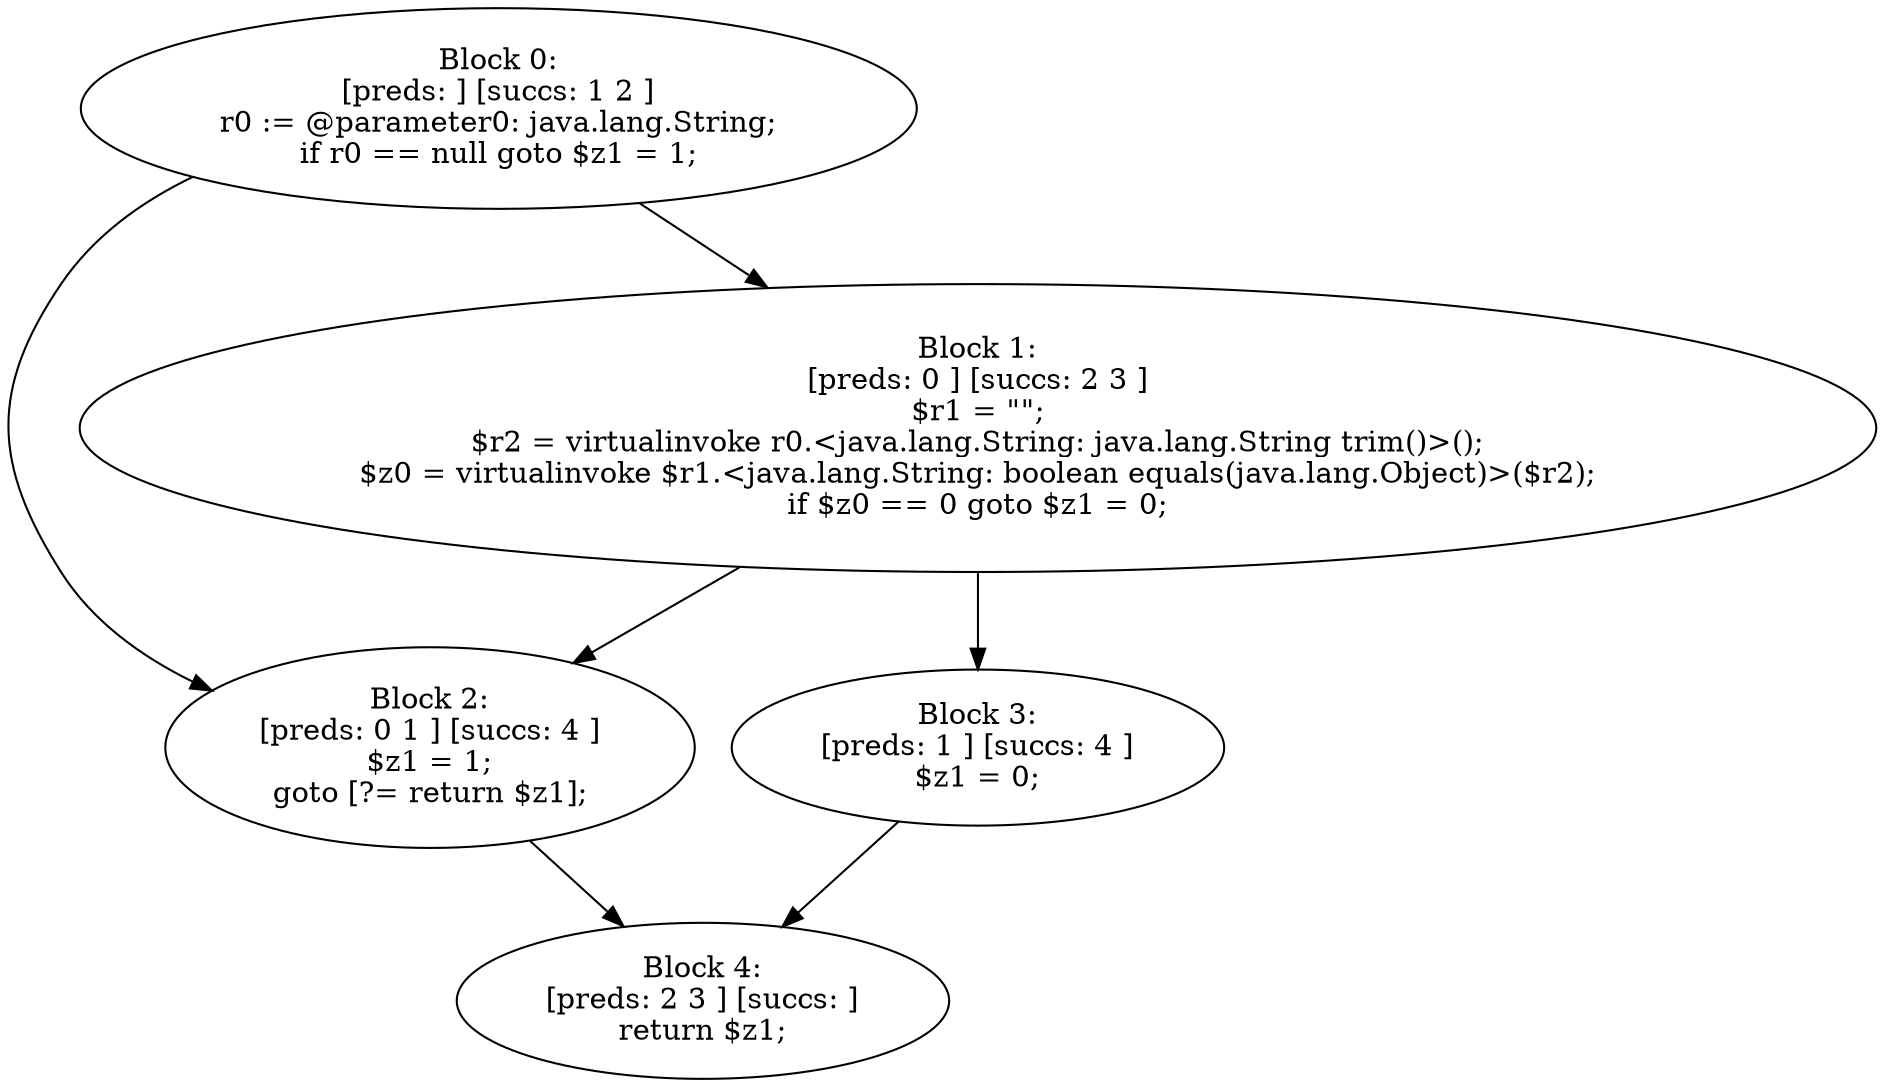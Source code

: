 digraph "unitGraph" {
    "Block 0:
[preds: ] [succs: 1 2 ]
r0 := @parameter0: java.lang.String;
if r0 == null goto $z1 = 1;
"
    "Block 1:
[preds: 0 ] [succs: 2 3 ]
$r1 = \"\";
$r2 = virtualinvoke r0.<java.lang.String: java.lang.String trim()>();
$z0 = virtualinvoke $r1.<java.lang.String: boolean equals(java.lang.Object)>($r2);
if $z0 == 0 goto $z1 = 0;
"
    "Block 2:
[preds: 0 1 ] [succs: 4 ]
$z1 = 1;
goto [?= return $z1];
"
    "Block 3:
[preds: 1 ] [succs: 4 ]
$z1 = 0;
"
    "Block 4:
[preds: 2 3 ] [succs: ]
return $z1;
"
    "Block 0:
[preds: ] [succs: 1 2 ]
r0 := @parameter0: java.lang.String;
if r0 == null goto $z1 = 1;
"->"Block 1:
[preds: 0 ] [succs: 2 3 ]
$r1 = \"\";
$r2 = virtualinvoke r0.<java.lang.String: java.lang.String trim()>();
$z0 = virtualinvoke $r1.<java.lang.String: boolean equals(java.lang.Object)>($r2);
if $z0 == 0 goto $z1 = 0;
";
    "Block 0:
[preds: ] [succs: 1 2 ]
r0 := @parameter0: java.lang.String;
if r0 == null goto $z1 = 1;
"->"Block 2:
[preds: 0 1 ] [succs: 4 ]
$z1 = 1;
goto [?= return $z1];
";
    "Block 1:
[preds: 0 ] [succs: 2 3 ]
$r1 = \"\";
$r2 = virtualinvoke r0.<java.lang.String: java.lang.String trim()>();
$z0 = virtualinvoke $r1.<java.lang.String: boolean equals(java.lang.Object)>($r2);
if $z0 == 0 goto $z1 = 0;
"->"Block 2:
[preds: 0 1 ] [succs: 4 ]
$z1 = 1;
goto [?= return $z1];
";
    "Block 1:
[preds: 0 ] [succs: 2 3 ]
$r1 = \"\";
$r2 = virtualinvoke r0.<java.lang.String: java.lang.String trim()>();
$z0 = virtualinvoke $r1.<java.lang.String: boolean equals(java.lang.Object)>($r2);
if $z0 == 0 goto $z1 = 0;
"->"Block 3:
[preds: 1 ] [succs: 4 ]
$z1 = 0;
";
    "Block 2:
[preds: 0 1 ] [succs: 4 ]
$z1 = 1;
goto [?= return $z1];
"->"Block 4:
[preds: 2 3 ] [succs: ]
return $z1;
";
    "Block 3:
[preds: 1 ] [succs: 4 ]
$z1 = 0;
"->"Block 4:
[preds: 2 3 ] [succs: ]
return $z1;
";
}
